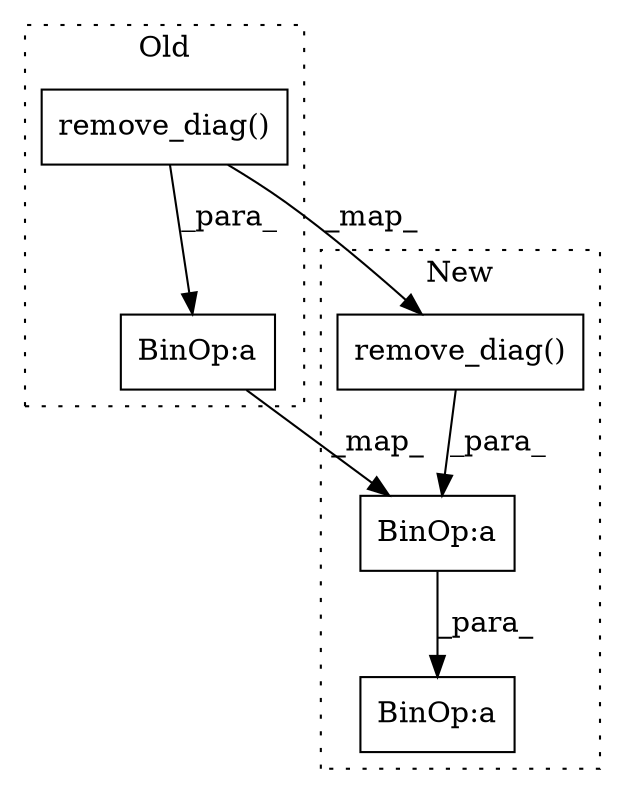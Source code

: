 digraph G {
subgraph cluster0 {
1 [label="remove_diag()" a="75" s="3768,3802" l="17,1" shape="box"];
3 [label="BinOp:a" a="82" s="3803" l="1" shape="box"];
label = "Old";
style="dotted";
}
subgraph cluster1 {
2 [label="remove_diag()" a="75" s="3777,3811" l="17,1" shape="box"];
4 [label="BinOp:a" a="82" s="3812" l="3" shape="box"];
5 [label="BinOp:a" a="82" s="3822" l="1" shape="box"];
label = "New";
style="dotted";
}
1 -> 2 [label="_map_"];
1 -> 3 [label="_para_"];
2 -> 4 [label="_para_"];
3 -> 4 [label="_map_"];
4 -> 5 [label="_para_"];
}